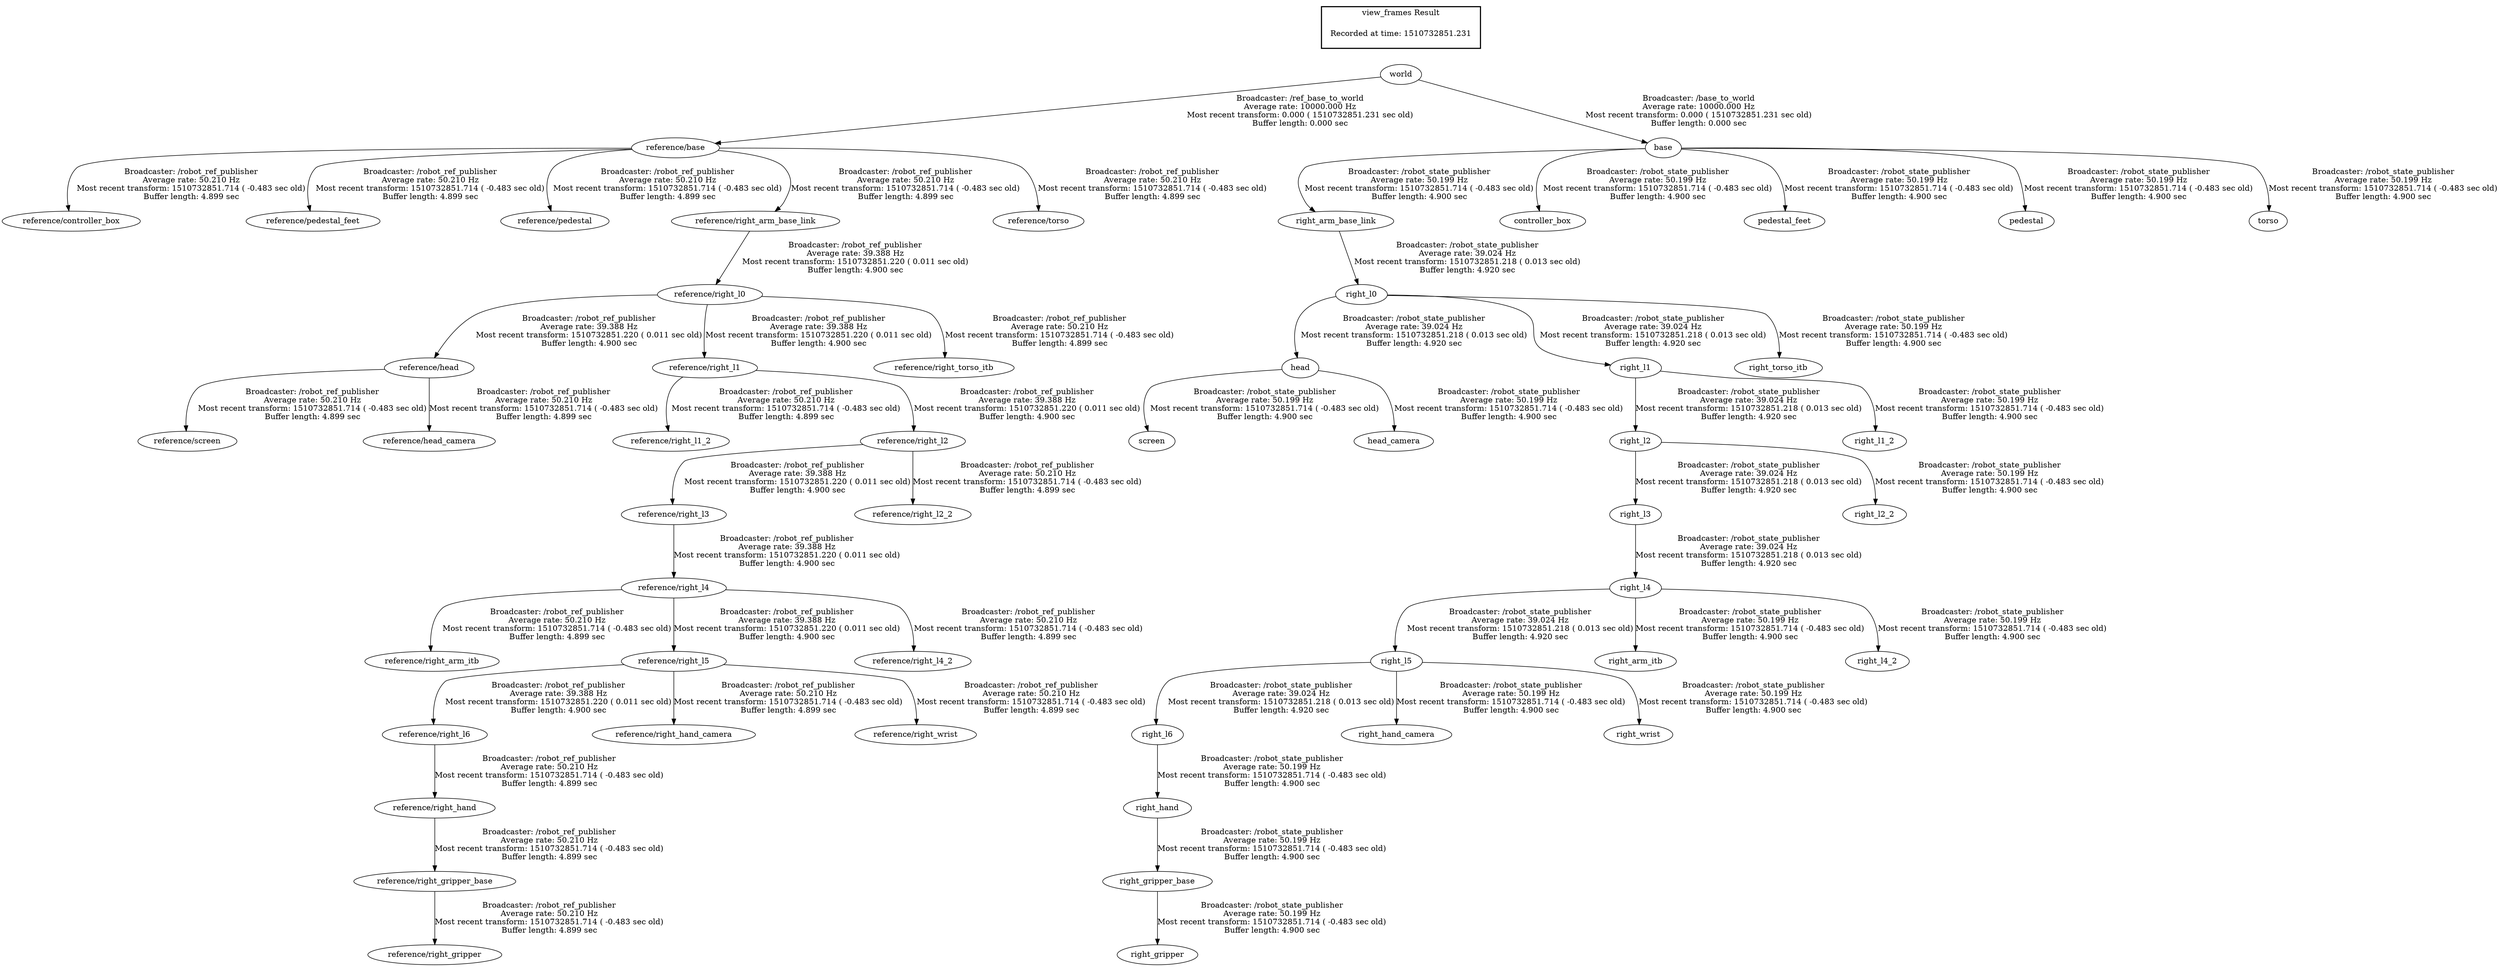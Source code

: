 digraph G {
"world" -> "reference/base"[label="Broadcaster: /ref_base_to_world\nAverage rate: 10000.000 Hz\nMost recent transform: 0.000 ( 1510732851.231 sec old)\nBuffer length: 0.000 sec\n"];
"world" -> "base"[label="Broadcaster: /base_to_world\nAverage rate: 10000.000 Hz\nMost recent transform: 0.000 ( 1510732851.231 sec old)\nBuffer length: 0.000 sec\n"];
"right_l0" -> "head"[label="Broadcaster: /robot_state_publisher\nAverage rate: 39.024 Hz\nMost recent transform: 1510732851.218 ( 0.013 sec old)\nBuffer length: 4.920 sec\n"];
"right_arm_base_link" -> "right_l0"[label="Broadcaster: /robot_state_publisher\nAverage rate: 39.024 Hz\nMost recent transform: 1510732851.218 ( 0.013 sec old)\nBuffer length: 4.920 sec\n"];
"base" -> "right_arm_base_link"[label="Broadcaster: /robot_state_publisher\nAverage rate: 50.199 Hz\nMost recent transform: 1510732851.714 ( -0.483 sec old)\nBuffer length: 4.900 sec\n"];
"right_l0" -> "right_l1"[label="Broadcaster: /robot_state_publisher\nAverage rate: 39.024 Hz\nMost recent transform: 1510732851.218 ( 0.013 sec old)\nBuffer length: 4.920 sec\n"];
"right_l1" -> "right_l2"[label="Broadcaster: /robot_state_publisher\nAverage rate: 39.024 Hz\nMost recent transform: 1510732851.218 ( 0.013 sec old)\nBuffer length: 4.920 sec\n"];
"right_l2" -> "right_l3"[label="Broadcaster: /robot_state_publisher\nAverage rate: 39.024 Hz\nMost recent transform: 1510732851.218 ( 0.013 sec old)\nBuffer length: 4.920 sec\n"];
"right_l3" -> "right_l4"[label="Broadcaster: /robot_state_publisher\nAverage rate: 39.024 Hz\nMost recent transform: 1510732851.218 ( 0.013 sec old)\nBuffer length: 4.920 sec\n"];
"right_l4" -> "right_l5"[label="Broadcaster: /robot_state_publisher\nAverage rate: 39.024 Hz\nMost recent transform: 1510732851.218 ( 0.013 sec old)\nBuffer length: 4.920 sec\n"];
"right_l5" -> "right_l6"[label="Broadcaster: /robot_state_publisher\nAverage rate: 39.024 Hz\nMost recent transform: 1510732851.218 ( 0.013 sec old)\nBuffer length: 4.920 sec\n"];
"base" -> "controller_box"[label="Broadcaster: /robot_state_publisher\nAverage rate: 50.199 Hz\nMost recent transform: 1510732851.714 ( -0.483 sec old)\nBuffer length: 4.900 sec\n"];
"head" -> "screen"[label="Broadcaster: /robot_state_publisher\nAverage rate: 50.199 Hz\nMost recent transform: 1510732851.714 ( -0.483 sec old)\nBuffer length: 4.900 sec\n"];
"head" -> "head_camera"[label="Broadcaster: /robot_state_publisher\nAverage rate: 50.199 Hz\nMost recent transform: 1510732851.714 ( -0.483 sec old)\nBuffer length: 4.900 sec\n"];
"base" -> "pedestal_feet"[label="Broadcaster: /robot_state_publisher\nAverage rate: 50.199 Hz\nMost recent transform: 1510732851.714 ( -0.483 sec old)\nBuffer length: 4.900 sec\n"];
"base" -> "pedestal"[label="Broadcaster: /robot_state_publisher\nAverage rate: 50.199 Hz\nMost recent transform: 1510732851.714 ( -0.483 sec old)\nBuffer length: 4.900 sec\n"];
"right_l4" -> "right_arm_itb"[label="Broadcaster: /robot_state_publisher\nAverage rate: 50.199 Hz\nMost recent transform: 1510732851.714 ( -0.483 sec old)\nBuffer length: 4.900 sec\n"];
"right_hand" -> "right_gripper_base"[label="Broadcaster: /robot_state_publisher\nAverage rate: 50.199 Hz\nMost recent transform: 1510732851.714 ( -0.483 sec old)\nBuffer length: 4.900 sec\n"];
"right_l6" -> "right_hand"[label="Broadcaster: /robot_state_publisher\nAverage rate: 50.199 Hz\nMost recent transform: 1510732851.714 ( -0.483 sec old)\nBuffer length: 4.900 sec\n"];
"right_gripper_base" -> "right_gripper"[label="Broadcaster: /robot_state_publisher\nAverage rate: 50.199 Hz\nMost recent transform: 1510732851.714 ( -0.483 sec old)\nBuffer length: 4.900 sec\n"];
"right_l5" -> "right_hand_camera"[label="Broadcaster: /robot_state_publisher\nAverage rate: 50.199 Hz\nMost recent transform: 1510732851.714 ( -0.483 sec old)\nBuffer length: 4.900 sec\n"];
"right_l1" -> "right_l1_2"[label="Broadcaster: /robot_state_publisher\nAverage rate: 50.199 Hz\nMost recent transform: 1510732851.714 ( -0.483 sec old)\nBuffer length: 4.900 sec\n"];
"right_l2" -> "right_l2_2"[label="Broadcaster: /robot_state_publisher\nAverage rate: 50.199 Hz\nMost recent transform: 1510732851.714 ( -0.483 sec old)\nBuffer length: 4.900 sec\n"];
"right_l4" -> "right_l4_2"[label="Broadcaster: /robot_state_publisher\nAverage rate: 50.199 Hz\nMost recent transform: 1510732851.714 ( -0.483 sec old)\nBuffer length: 4.900 sec\n"];
"right_l0" -> "right_torso_itb"[label="Broadcaster: /robot_state_publisher\nAverage rate: 50.199 Hz\nMost recent transform: 1510732851.714 ( -0.483 sec old)\nBuffer length: 4.900 sec\n"];
"right_l5" -> "right_wrist"[label="Broadcaster: /robot_state_publisher\nAverage rate: 50.199 Hz\nMost recent transform: 1510732851.714 ( -0.483 sec old)\nBuffer length: 4.900 sec\n"];
"base" -> "torso"[label="Broadcaster: /robot_state_publisher\nAverage rate: 50.199 Hz\nMost recent transform: 1510732851.714 ( -0.483 sec old)\nBuffer length: 4.900 sec\n"];
"reference/base" -> "reference/controller_box"[label="Broadcaster: /robot_ref_publisher\nAverage rate: 50.210 Hz\nMost recent transform: 1510732851.714 ( -0.483 sec old)\nBuffer length: 4.899 sec\n"];
"reference/head" -> "reference/screen"[label="Broadcaster: /robot_ref_publisher\nAverage rate: 50.210 Hz\nMost recent transform: 1510732851.714 ( -0.483 sec old)\nBuffer length: 4.899 sec\n"];
"reference/right_l0" -> "reference/head"[label="Broadcaster: /robot_ref_publisher\nAverage rate: 39.388 Hz\nMost recent transform: 1510732851.220 ( 0.011 sec old)\nBuffer length: 4.900 sec\n"];
"reference/head" -> "reference/head_camera"[label="Broadcaster: /robot_ref_publisher\nAverage rate: 50.210 Hz\nMost recent transform: 1510732851.714 ( -0.483 sec old)\nBuffer length: 4.899 sec\n"];
"reference/base" -> "reference/pedestal_feet"[label="Broadcaster: /robot_ref_publisher\nAverage rate: 50.210 Hz\nMost recent transform: 1510732851.714 ( -0.483 sec old)\nBuffer length: 4.899 sec\n"];
"reference/base" -> "reference/pedestal"[label="Broadcaster: /robot_ref_publisher\nAverage rate: 50.210 Hz\nMost recent transform: 1510732851.714 ( -0.483 sec old)\nBuffer length: 4.899 sec\n"];
"reference/right_l4" -> "reference/right_arm_itb"[label="Broadcaster: /robot_ref_publisher\nAverage rate: 50.210 Hz\nMost recent transform: 1510732851.714 ( -0.483 sec old)\nBuffer length: 4.899 sec\n"];
"reference/right_l3" -> "reference/right_l4"[label="Broadcaster: /robot_ref_publisher\nAverage rate: 39.388 Hz\nMost recent transform: 1510732851.220 ( 0.011 sec old)\nBuffer length: 4.900 sec\n"];
"reference/base" -> "reference/right_arm_base_link"[label="Broadcaster: /robot_ref_publisher\nAverage rate: 50.210 Hz\nMost recent transform: 1510732851.714 ( -0.483 sec old)\nBuffer length: 4.899 sec\n"];
"reference/right_hand" -> "reference/right_gripper_base"[label="Broadcaster: /robot_ref_publisher\nAverage rate: 50.210 Hz\nMost recent transform: 1510732851.714 ( -0.483 sec old)\nBuffer length: 4.899 sec\n"];
"reference/right_l6" -> "reference/right_hand"[label="Broadcaster: /robot_ref_publisher\nAverage rate: 50.210 Hz\nMost recent transform: 1510732851.714 ( -0.483 sec old)\nBuffer length: 4.899 sec\n"];
"reference/right_gripper_base" -> "reference/right_gripper"[label="Broadcaster: /robot_ref_publisher\nAverage rate: 50.210 Hz\nMost recent transform: 1510732851.714 ( -0.483 sec old)\nBuffer length: 4.899 sec\n"];
"reference/right_l5" -> "reference/right_l6"[label="Broadcaster: /robot_ref_publisher\nAverage rate: 39.388 Hz\nMost recent transform: 1510732851.220 ( 0.011 sec old)\nBuffer length: 4.900 sec\n"];
"reference/right_l5" -> "reference/right_hand_camera"[label="Broadcaster: /robot_ref_publisher\nAverage rate: 50.210 Hz\nMost recent transform: 1510732851.714 ( -0.483 sec old)\nBuffer length: 4.899 sec\n"];
"reference/right_l4" -> "reference/right_l5"[label="Broadcaster: /robot_ref_publisher\nAverage rate: 39.388 Hz\nMost recent transform: 1510732851.220 ( 0.011 sec old)\nBuffer length: 4.900 sec\n"];
"reference/right_l1" -> "reference/right_l1_2"[label="Broadcaster: /robot_ref_publisher\nAverage rate: 50.210 Hz\nMost recent transform: 1510732851.714 ( -0.483 sec old)\nBuffer length: 4.899 sec\n"];
"reference/right_l0" -> "reference/right_l1"[label="Broadcaster: /robot_ref_publisher\nAverage rate: 39.388 Hz\nMost recent transform: 1510732851.220 ( 0.011 sec old)\nBuffer length: 4.900 sec\n"];
"reference/right_l2" -> "reference/right_l2_2"[label="Broadcaster: /robot_ref_publisher\nAverage rate: 50.210 Hz\nMost recent transform: 1510732851.714 ( -0.483 sec old)\nBuffer length: 4.899 sec\n"];
"reference/right_l1" -> "reference/right_l2"[label="Broadcaster: /robot_ref_publisher\nAverage rate: 39.388 Hz\nMost recent transform: 1510732851.220 ( 0.011 sec old)\nBuffer length: 4.900 sec\n"];
"reference/right_l4" -> "reference/right_l4_2"[label="Broadcaster: /robot_ref_publisher\nAverage rate: 50.210 Hz\nMost recent transform: 1510732851.714 ( -0.483 sec old)\nBuffer length: 4.899 sec\n"];
"reference/right_l0" -> "reference/right_torso_itb"[label="Broadcaster: /robot_ref_publisher\nAverage rate: 50.210 Hz\nMost recent transform: 1510732851.714 ( -0.483 sec old)\nBuffer length: 4.899 sec\n"];
"reference/right_arm_base_link" -> "reference/right_l0"[label="Broadcaster: /robot_ref_publisher\nAverage rate: 39.388 Hz\nMost recent transform: 1510732851.220 ( 0.011 sec old)\nBuffer length: 4.900 sec\n"];
"reference/right_l5" -> "reference/right_wrist"[label="Broadcaster: /robot_ref_publisher\nAverage rate: 50.210 Hz\nMost recent transform: 1510732851.714 ( -0.483 sec old)\nBuffer length: 4.899 sec\n"];
"reference/base" -> "reference/torso"[label="Broadcaster: /robot_ref_publisher\nAverage rate: 50.210 Hz\nMost recent transform: 1510732851.714 ( -0.483 sec old)\nBuffer length: 4.899 sec\n"];
"reference/right_l2" -> "reference/right_l3"[label="Broadcaster: /robot_ref_publisher\nAverage rate: 39.388 Hz\nMost recent transform: 1510732851.220 ( 0.011 sec old)\nBuffer length: 4.900 sec\n"];
edge [style=invis];
 subgraph cluster_legend { style=bold; color=black; label ="view_frames Result";
"Recorded at time: 1510732851.231"[ shape=plaintext ] ;
 }->"world";
}